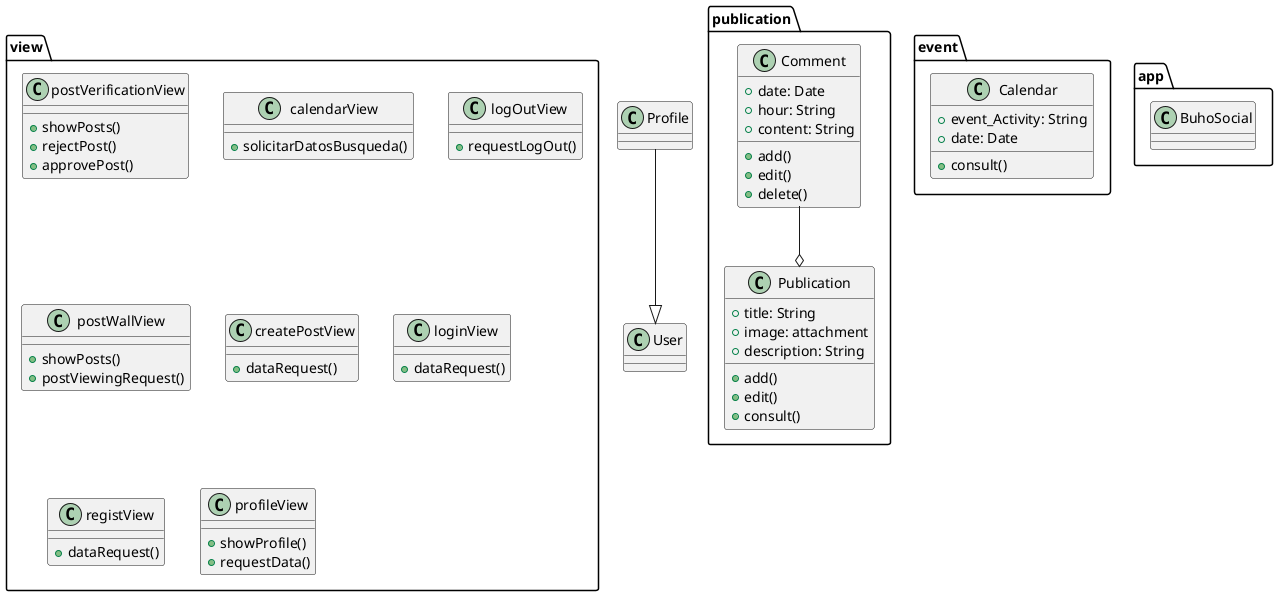 @startuml packageDiagramDescription

allowmixing

package view <<Folder>> {
    class postVerificationView{
        +showPosts()
        +rejectPost()
        +approvePost()
    }
    class calendarView{
        +solicitarDatosBusqueda()
    }

    class logOutView{
        +requestLogOut()
    }
    class postWallView{
        +showPosts()
        +postViewingRequest()
    }
    class createPostView{
        +dataRequest()
    }
    class loginView{
        +dataRequest()
    }
    class registView{
        +dataRequest()
    }
    class profileView{
        +showProfile()
        +requestData()
    }
}

package publication <<Folder>> {
    class Publication{
        +title: String
        +image: attachment
        +description: String
        +add()
        +edit()
        +consult()
    }
    class Comment{
        +date: Date
        +hour: String
        +content: String
        +add()
        +edit()
        +delete()
    }
}

package event <<Folder>> {
    class Calendar{
        +event_Activity: String
        +date: Date
        +consult()
    }
}

package app <<Folder>> {
    class BuhoSocial{}
}

Profile --|> User
Comment --o Publication

@enduml